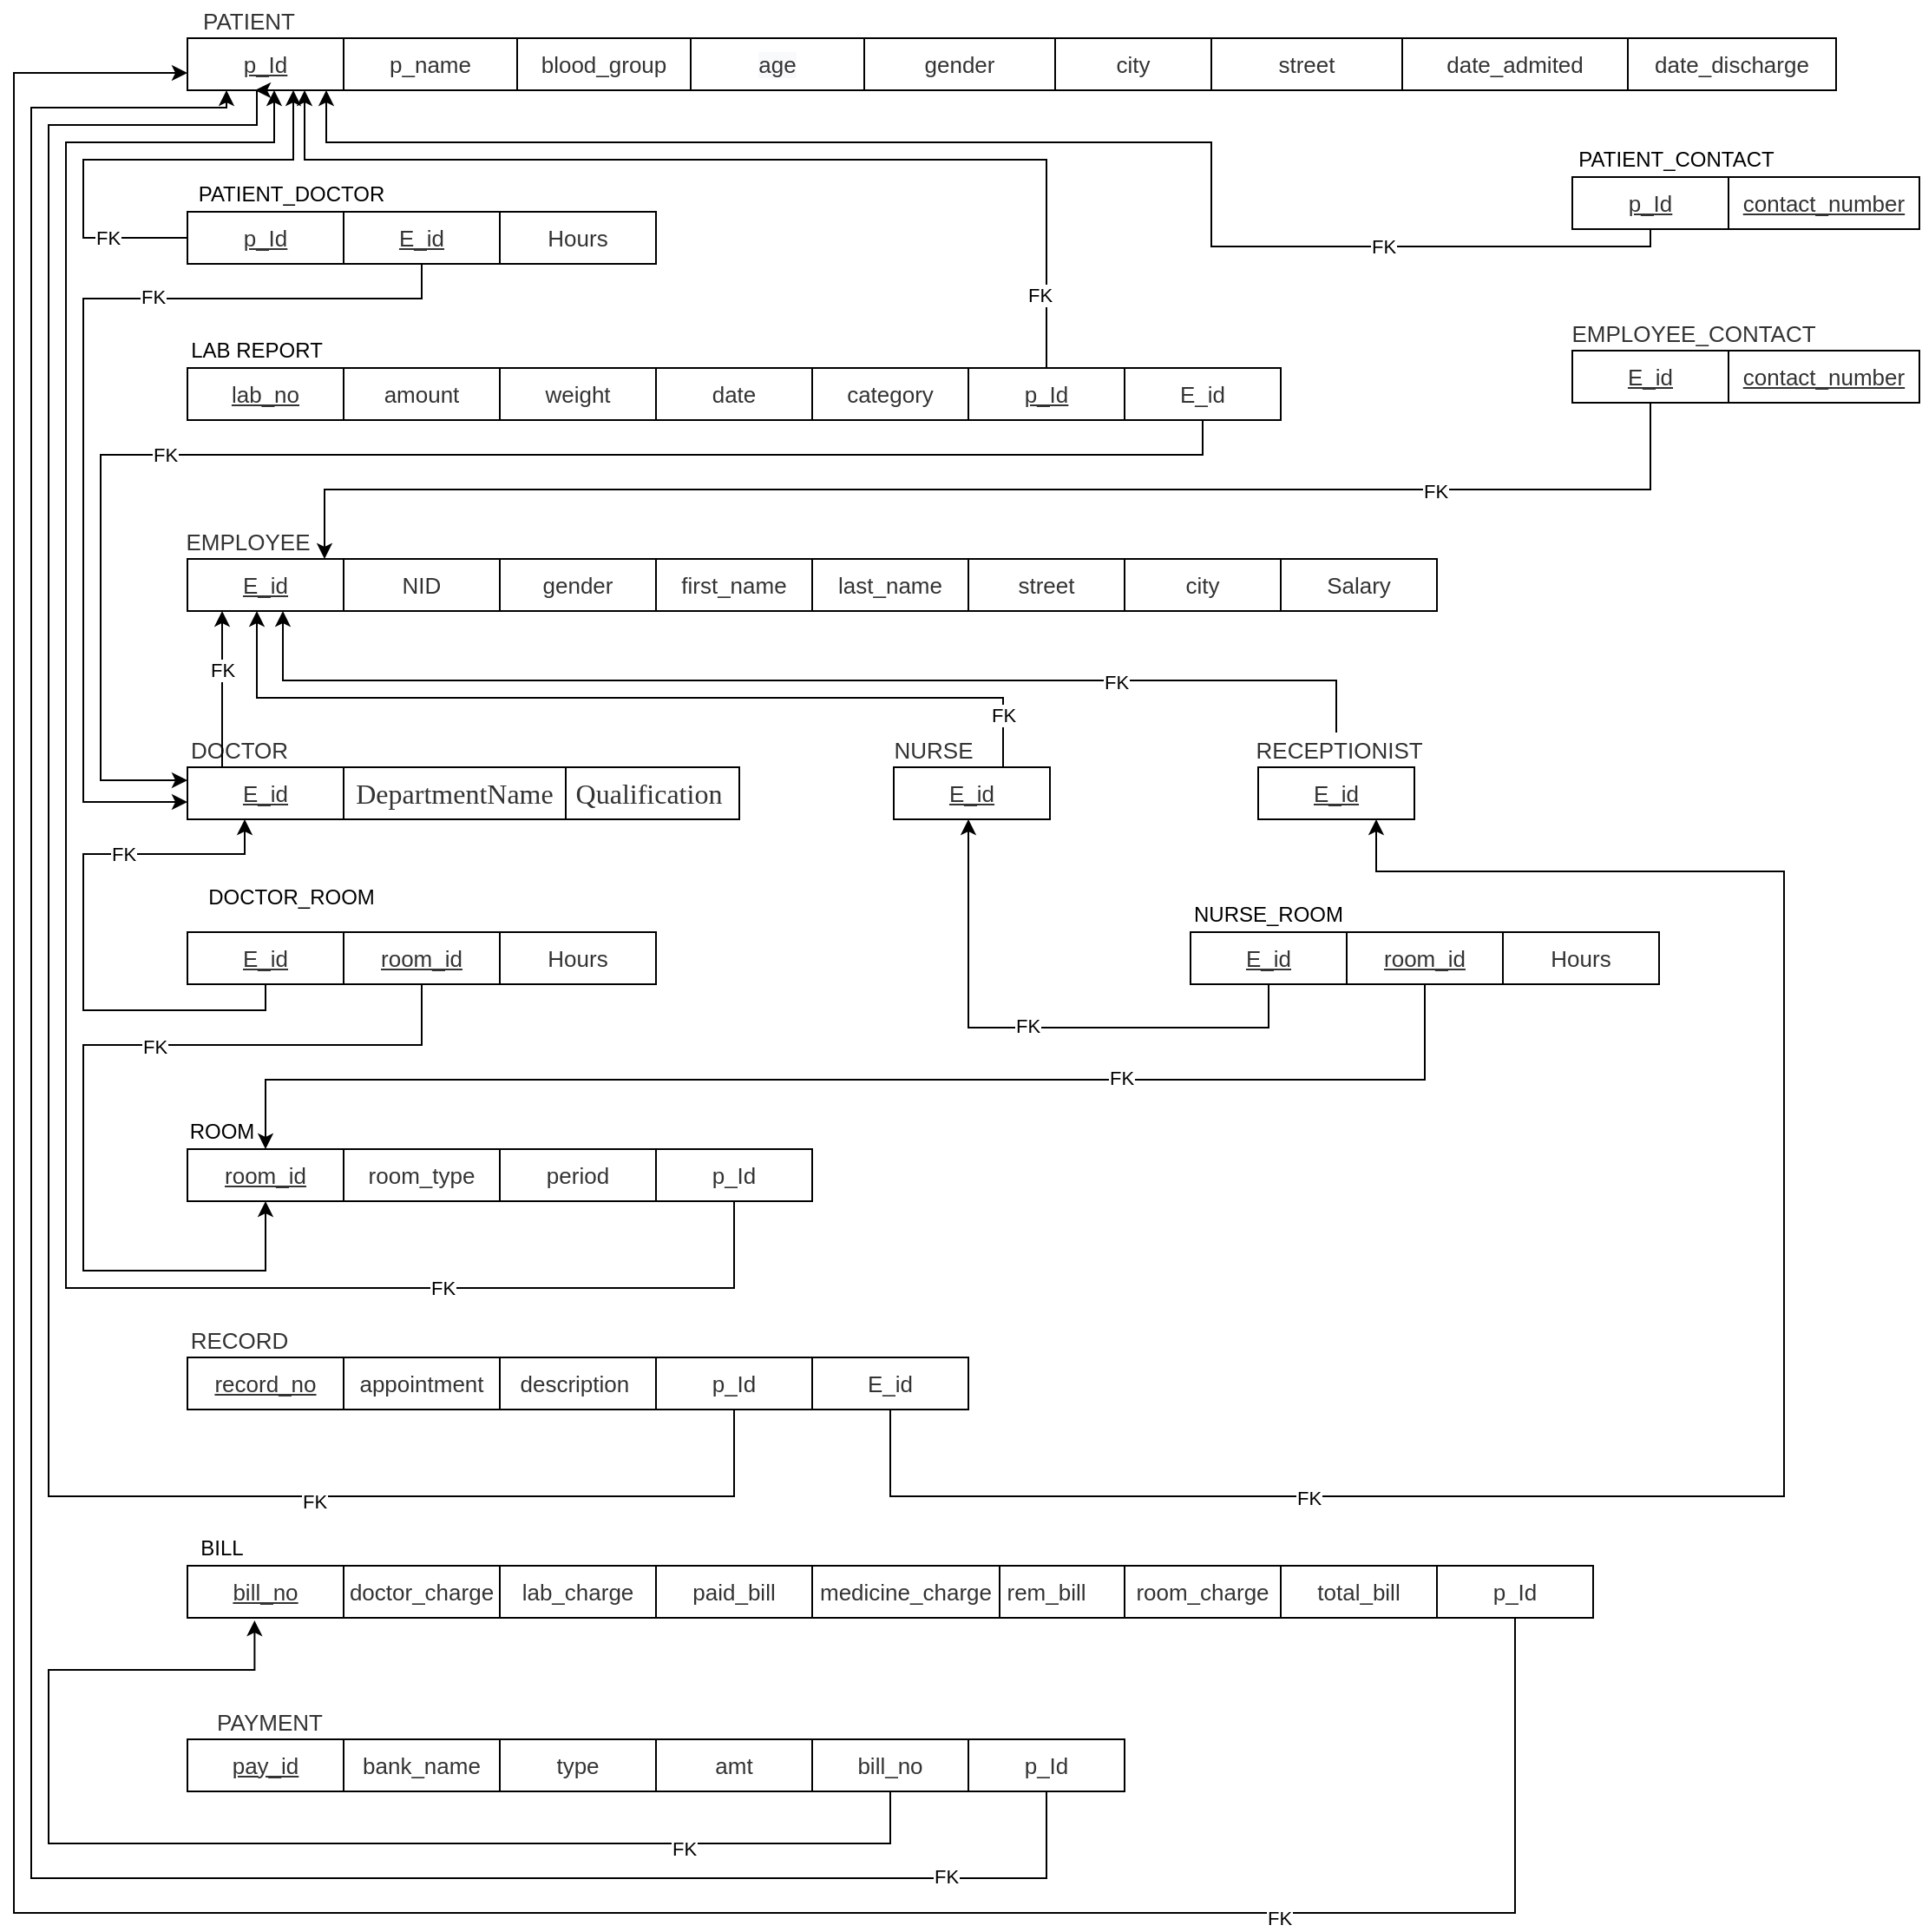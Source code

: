 <mxfile version="14.3.2" type="github"><diagram id="AzlWElWh2Ymw1SPazU3M" name="Page-1"><mxGraphModel dx="1138" dy="482" grid="1" gridSize="10" guides="1" tooltips="1" connect="1" arrows="1" fold="1" page="1" pageScale="1" pageWidth="1654" pageHeight="1169" math="0" shadow="0"><root><mxCell id="0"/><mxCell id="1" parent="0"/><mxCell id="32Pb4XYF0OZPcCSp7HK1-1" value="&lt;span style=&quot;color: rgb(51 , 51 , 51) ; font-size: 13px&quot;&gt;PATIENT&lt;/span&gt;" style="text;html=1;align=center;verticalAlign=middle;resizable=0;points=[];autosize=1;" parent="1" vertex="1"><mxGeometry x="120" y="20" width="70" height="20" as="geometry"/></mxCell><mxCell id="32Pb4XYF0OZPcCSp7HK1-4" value="&lt;u style=&quot;color: rgb(51 , 51 , 51) ; font-size: 13px&quot;&gt;p_Id&lt;/u&gt;" style="rounded=0;whiteSpace=wrap;html=1;" parent="1" vertex="1"><mxGeometry x="120" y="40" width="90" height="30" as="geometry"/></mxCell><mxCell id="32Pb4XYF0OZPcCSp7HK1-5" value="&lt;span style=&quot;color: rgb(51 , 51 , 51) ; font-size: 13px&quot;&gt;p_name&lt;/span&gt;" style="rounded=0;whiteSpace=wrap;html=1;" parent="1" vertex="1"><mxGeometry x="210" y="40" width="100" height="30" as="geometry"/></mxCell><mxCell id="32Pb4XYF0OZPcCSp7HK1-6" value="&lt;span style=&quot;color: rgb(51 , 51 , 51) ; font-size: 13px&quot;&gt;blood_group&lt;/span&gt;" style="rounded=0;whiteSpace=wrap;html=1;" parent="1" vertex="1"><mxGeometry x="310" y="40" width="100" height="30" as="geometry"/></mxCell><mxCell id="32Pb4XYF0OZPcCSp7HK1-7" value="&#10;&#10;&lt;span style=&quot;color: rgb(51, 51, 51); font-family: helvetica; font-size: 13px; font-style: normal; font-weight: 400; letter-spacing: normal; text-align: center; text-indent: 0px; text-transform: none; word-spacing: 0px; background-color: rgb(248, 249, 250); display: inline; float: none;&quot;&gt;age&lt;/span&gt;&#10;&#10;" style="rounded=0;whiteSpace=wrap;html=1;" parent="1" vertex="1"><mxGeometry x="410" y="40" width="100" height="30" as="geometry"/></mxCell><mxCell id="32Pb4XYF0OZPcCSp7HK1-8" value="&lt;font color=&quot;#333333&quot;&gt;&lt;span style=&quot;font-size: 13px&quot;&gt;gender&lt;/span&gt;&lt;/font&gt;" style="rounded=0;whiteSpace=wrap;html=1;" parent="1" vertex="1"><mxGeometry x="510" y="40" width="110" height="30" as="geometry"/></mxCell><mxCell id="32Pb4XYF0OZPcCSp7HK1-9" value="&lt;span style=&quot;color: rgb(51 , 51 , 51) ; font-size: 13px&quot;&gt;city&lt;/span&gt;" style="rounded=0;whiteSpace=wrap;html=1;" parent="1" vertex="1"><mxGeometry x="620" y="40" width="90" height="30" as="geometry"/></mxCell><mxCell id="32Pb4XYF0OZPcCSp7HK1-10" value="&lt;span style=&quot;color: rgb(51 , 51 , 51) ; font-size: 13px&quot;&gt;street&lt;/span&gt;" style="rounded=0;whiteSpace=wrap;html=1;" parent="1" vertex="1"><mxGeometry x="710" y="40" width="110" height="30" as="geometry"/></mxCell><mxCell id="32Pb4XYF0OZPcCSp7HK1-11" value="&lt;span style=&quot;color: rgb(51 , 51 , 51) ; font-size: 13px&quot;&gt;date_admited&lt;/span&gt;" style="rounded=0;whiteSpace=wrap;html=1;" parent="1" vertex="1"><mxGeometry x="820" y="40" width="130" height="30" as="geometry"/></mxCell><mxCell id="32Pb4XYF0OZPcCSp7HK1-12" value="&lt;span style=&quot;color: rgb(51 , 51 , 51) ; font-size: 13px&quot;&gt;date_discharge&lt;/span&gt;" style="rounded=0;whiteSpace=wrap;html=1;" parent="1" vertex="1"><mxGeometry x="950" y="40" width="120" height="30" as="geometry"/></mxCell><mxCell id="32Pb4XYF0OZPcCSp7HK1-13" value="&lt;span style=&quot;color: rgb(51 , 51 , 51) ; font-size: 13px&quot;&gt;EMPLOYEE&lt;/span&gt;" style="text;html=1;strokeColor=none;fillColor=none;align=center;verticalAlign=middle;whiteSpace=wrap;rounded=0;" parent="1" vertex="1"><mxGeometry x="135" y="320" width="40" height="20" as="geometry"/></mxCell><mxCell id="32Pb4XYF0OZPcCSp7HK1-14" value="&lt;u style=&quot;color: rgb(51 , 51 , 51) ; font-size: 13px&quot;&gt;E_id&lt;/u&gt;" style="rounded=0;whiteSpace=wrap;html=1;" parent="1" vertex="1"><mxGeometry x="120" y="340" width="90" height="30" as="geometry"/></mxCell><mxCell id="32Pb4XYF0OZPcCSp7HK1-15" value="&lt;span style=&quot;color: rgb(51 , 51 , 51) ; font-size: 13px&quot;&gt;NID&lt;/span&gt;" style="rounded=0;whiteSpace=wrap;html=1;" parent="1" vertex="1"><mxGeometry x="210" y="340" width="90" height="30" as="geometry"/></mxCell><mxCell id="32Pb4XYF0OZPcCSp7HK1-16" value="&lt;span style=&quot;color: rgb(51 , 51 , 51) ; font-size: 13px&quot;&gt;gender&lt;/span&gt;" style="rounded=0;whiteSpace=wrap;html=1;" parent="1" vertex="1"><mxGeometry x="300" y="340" width="90" height="30" as="geometry"/></mxCell><mxCell id="32Pb4XYF0OZPcCSp7HK1-17" value="&lt;span style=&quot;color: rgb(51 , 51 , 51) ; font-size: 13px&quot;&gt;first_name&lt;/span&gt;" style="rounded=0;whiteSpace=wrap;html=1;" parent="1" vertex="1"><mxGeometry x="390" y="340" width="90" height="30" as="geometry"/></mxCell><mxCell id="32Pb4XYF0OZPcCSp7HK1-18" value="&lt;span style=&quot;color: rgb(51 , 51 , 51) ; font-size: 13px&quot;&gt;last_name&lt;/span&gt;" style="rounded=0;whiteSpace=wrap;html=1;" parent="1" vertex="1"><mxGeometry x="480" y="340" width="90" height="30" as="geometry"/></mxCell><mxCell id="32Pb4XYF0OZPcCSp7HK1-19" value="&lt;span style=&quot;color: rgb(51 , 51 , 51) ; font-size: 13px&quot;&gt;street&lt;/span&gt;" style="rounded=0;whiteSpace=wrap;html=1;" parent="1" vertex="1"><mxGeometry x="570" y="340" width="90" height="30" as="geometry"/></mxCell><mxCell id="32Pb4XYF0OZPcCSp7HK1-20" value="&lt;span style=&quot;color: rgb(51 , 51 , 51) ; font-size: 13px&quot;&gt;city&lt;/span&gt;" style="rounded=0;whiteSpace=wrap;html=1;" parent="1" vertex="1"><mxGeometry x="660" y="340" width="90" height="30" as="geometry"/></mxCell><mxCell id="32Pb4XYF0OZPcCSp7HK1-21" value="&lt;span style=&quot;color: rgb(51 , 51 , 51) ; font-size: 13px&quot;&gt;Salary&lt;/span&gt;" style="rounded=0;whiteSpace=wrap;html=1;" parent="1" vertex="1"><mxGeometry x="750" y="340" width="90" height="30" as="geometry"/></mxCell><mxCell id="32Pb4XYF0OZPcCSp7HK1-22" value="PATIENT_CONTACT" style="text;html=1;strokeColor=none;fillColor=none;align=center;verticalAlign=middle;whiteSpace=wrap;rounded=0;" parent="1" vertex="1"><mxGeometry x="958" y="100" width="40" height="20" as="geometry"/></mxCell><mxCell id="32Pb4XYF0OZPcCSp7HK1-111" style="edgeStyle=orthogonalEdgeStyle;rounded=0;orthogonalLoop=1;jettySize=auto;html=1;" parent="1" source="32Pb4XYF0OZPcCSp7HK1-23" edge="1"><mxGeometry relative="1" as="geometry"><mxPoint x="200" y="70" as="targetPoint"/><Array as="points"><mxPoint x="963" y="160"/><mxPoint x="710" y="160"/><mxPoint x="710" y="100"/><mxPoint x="200" y="100"/><mxPoint x="200" y="70"/></Array></mxGeometry></mxCell><mxCell id="32Pb4XYF0OZPcCSp7HK1-149" value="FK" style="edgeLabel;html=1;align=center;verticalAlign=middle;resizable=0;points=[];" parent="32Pb4XYF0OZPcCSp7HK1-111" vertex="1" connectable="0"><mxGeometry x="-0.619" relative="1" as="geometry"><mxPoint as="offset"/></mxGeometry></mxCell><mxCell id="32Pb4XYF0OZPcCSp7HK1-23" value="&lt;u style=&quot;color: rgb(51 , 51 , 51) ; font-size: 13px&quot;&gt;p_Id&lt;/u&gt;" style="rounded=0;whiteSpace=wrap;html=1;" parent="1" vertex="1"><mxGeometry x="918" y="120" width="90" height="30" as="geometry"/></mxCell><mxCell id="32Pb4XYF0OZPcCSp7HK1-24" value="&lt;span style=&quot;color: rgb(51 , 51 , 51) ; font-size: 13px&quot;&gt;&lt;u&gt;contact_number&lt;/u&gt;&lt;/span&gt;" style="rounded=0;whiteSpace=wrap;html=1;" parent="1" vertex="1"><mxGeometry x="1008" y="120" width="110" height="30" as="geometry"/></mxCell><mxCell id="32Pb4XYF0OZPcCSp7HK1-25" value="&lt;span style=&quot;color: rgb(51 , 51 , 51) ; font-size: 13px&quot;&gt;EMPLOYEE_CONTACT&lt;/span&gt;" style="text;html=1;strokeColor=none;fillColor=none;align=center;verticalAlign=middle;whiteSpace=wrap;rounded=0;" parent="1" vertex="1"><mxGeometry x="968" y="200" width="40" height="20" as="geometry"/></mxCell><mxCell id="32Pb4XYF0OZPcCSp7HK1-110" style="edgeStyle=orthogonalEdgeStyle;rounded=0;orthogonalLoop=1;jettySize=auto;html=1;" parent="1" source="32Pb4XYF0OZPcCSp7HK1-27" edge="1"><mxGeometry relative="1" as="geometry"><mxPoint x="199" y="340" as="targetPoint"/><Array as="points"><mxPoint x="963" y="300"/><mxPoint x="199" y="300"/></Array></mxGeometry></mxCell><mxCell id="32Pb4XYF0OZPcCSp7HK1-150" value="FK" style="edgeLabel;html=1;align=center;verticalAlign=middle;resizable=0;points=[];" parent="32Pb4XYF0OZPcCSp7HK1-110" vertex="1" connectable="0"><mxGeometry x="-0.592" y="1" relative="1" as="geometry"><mxPoint as="offset"/></mxGeometry></mxCell><mxCell id="32Pb4XYF0OZPcCSp7HK1-27" value="&lt;u style=&quot;color: rgb(51 , 51 , 51) ; font-size: 13px&quot;&gt;E_id&lt;/u&gt;" style="rounded=0;whiteSpace=wrap;html=1;" parent="1" vertex="1"><mxGeometry x="918" y="220" width="90" height="30" as="geometry"/></mxCell><mxCell id="32Pb4XYF0OZPcCSp7HK1-28" value="&lt;span style=&quot;color: rgb(51 , 51 , 51) ; font-size: 13px&quot;&gt;&lt;u&gt;contact_number&lt;/u&gt;&lt;/span&gt;" style="rounded=0;whiteSpace=wrap;html=1;" parent="1" vertex="1"><mxGeometry x="1008" y="220" width="110" height="30" as="geometry"/></mxCell><mxCell id="32Pb4XYF0OZPcCSp7HK1-29" value="BILL&lt;br&gt;" style="text;html=1;strokeColor=none;fillColor=none;align=center;verticalAlign=middle;whiteSpace=wrap;rounded=0;" parent="1" vertex="1"><mxGeometry x="120" y="900" width="40" height="20" as="geometry"/></mxCell><mxCell id="32Pb4XYF0OZPcCSp7HK1-30" value="&lt;u style=&quot;color: rgb(51 , 51 , 51) ; font-size: 13px&quot;&gt;bill_no&lt;/u&gt;" style="rounded=0;whiteSpace=wrap;html=1;" parent="1" vertex="1"><mxGeometry x="120" y="920" width="90" height="30" as="geometry"/></mxCell><mxCell id="32Pb4XYF0OZPcCSp7HK1-31" value="&lt;span style=&quot;color: rgb(51 , 51 , 51) ; font-size: 13px&quot;&gt;doctor_charge&lt;/span&gt;" style="rounded=0;whiteSpace=wrap;html=1;" parent="1" vertex="1"><mxGeometry x="210" y="920" width="90" height="30" as="geometry"/></mxCell><mxCell id="32Pb4XYF0OZPcCSp7HK1-32" value="&lt;span style=&quot;color: rgb(51 , 51 , 51) ; font-size: 13px&quot;&gt;total_bill&lt;/span&gt;" style="rounded=0;whiteSpace=wrap;html=1;" parent="1" vertex="1"><mxGeometry x="750" y="920" width="90" height="30" as="geometry"/></mxCell><mxCell id="32Pb4XYF0OZPcCSp7HK1-33" value="&lt;span style=&quot;color: rgb(51 , 51 , 51) ; font-size: 13px&quot;&gt;room_charge&lt;/span&gt;" style="rounded=0;whiteSpace=wrap;html=1;" parent="1" vertex="1"><mxGeometry x="660" y="920" width="90" height="30" as="geometry"/></mxCell><mxCell id="32Pb4XYF0OZPcCSp7HK1-34" value="&lt;span style=&quot;color: rgb(51 , 51 , 51) ; font-size: 13px&quot;&gt;rem_bill&lt;/span&gt;" style="rounded=0;whiteSpace=wrap;html=1;" parent="1" vertex="1"><mxGeometry x="570" y="920" width="90" height="30" as="geometry"/></mxCell><mxCell id="32Pb4XYF0OZPcCSp7HK1-35" value="&lt;span style=&quot;color: rgb(51 , 51 , 51) ; font-size: 13px&quot;&gt;lab_charge&lt;/span&gt;" style="rounded=0;whiteSpace=wrap;html=1;" parent="1" vertex="1"><mxGeometry x="300" y="920" width="90" height="30" as="geometry"/></mxCell><mxCell id="32Pb4XYF0OZPcCSp7HK1-36" value="&lt;span style=&quot;color: rgb(51 , 51 , 51) ; font-size: 13px&quot;&gt;paid_bill&lt;/span&gt;" style="rounded=0;whiteSpace=wrap;html=1;" parent="1" vertex="1"><mxGeometry x="390" y="920" width="90" height="30" as="geometry"/></mxCell><mxCell id="32Pb4XYF0OZPcCSp7HK1-37" value="&lt;span style=&quot;color: rgb(51 , 51 , 51) ; font-size: 13px&quot;&gt;medicine_charge&lt;/span&gt;" style="rounded=0;whiteSpace=wrap;html=1;" parent="1" vertex="1"><mxGeometry x="480" y="920" width="108" height="30" as="geometry"/></mxCell><mxCell id="32Pb4XYF0OZPcCSp7HK1-40" value="ROOM" style="text;html=1;strokeColor=none;fillColor=none;align=center;verticalAlign=middle;whiteSpace=wrap;rounded=0;" parent="1" vertex="1"><mxGeometry x="120" y="660" width="40" height="20" as="geometry"/></mxCell><mxCell id="32Pb4XYF0OZPcCSp7HK1-41" value="&lt;u style=&quot;color: rgb(51 , 51 , 51) ; font-size: 13px&quot;&gt;room_id&lt;/u&gt;" style="rounded=0;whiteSpace=wrap;html=1;" parent="1" vertex="1"><mxGeometry x="120" y="680" width="90" height="30" as="geometry"/></mxCell><mxCell id="32Pb4XYF0OZPcCSp7HK1-42" value="&lt;span style=&quot;color: rgb(51 , 51 , 51) ; font-size: 13px&quot;&gt;room_type&lt;/span&gt;" style="rounded=0;whiteSpace=wrap;html=1;" parent="1" vertex="1"><mxGeometry x="210" y="680" width="90" height="30" as="geometry"/></mxCell><mxCell id="32Pb4XYF0OZPcCSp7HK1-43" value="&lt;span style=&quot;color: rgb(51 , 51 , 51) ; font-size: 13px&quot;&gt;period&lt;/span&gt;" style="rounded=0;whiteSpace=wrap;html=1;" parent="1" vertex="1"><mxGeometry x="300" y="680" width="90" height="30" as="geometry"/></mxCell><mxCell id="32Pb4XYF0OZPcCSp7HK1-47" value="&lt;span style=&quot;color: rgb(51 , 51 , 51) ; font-size: 13px&quot;&gt;DOCTOR&lt;/span&gt;" style="text;html=1;strokeColor=none;fillColor=none;align=center;verticalAlign=middle;whiteSpace=wrap;rounded=0;" parent="1" vertex="1"><mxGeometry x="130" y="440" width="40" height="20" as="geometry"/></mxCell><mxCell id="32Pb4XYF0OZPcCSp7HK1-141" style="edgeStyle=orthogonalEdgeStyle;rounded=0;orthogonalLoop=1;jettySize=auto;html=1;" parent="1" source="32Pb4XYF0OZPcCSp7HK1-48" edge="1"><mxGeometry relative="1" as="geometry"><mxPoint x="140" y="370" as="targetPoint"/><Array as="points"><mxPoint x="140" y="370"/></Array></mxGeometry></mxCell><mxCell id="32Pb4XYF0OZPcCSp7HK1-162" value="FK" style="edgeLabel;html=1;align=center;verticalAlign=middle;resizable=0;points=[];" parent="32Pb4XYF0OZPcCSp7HK1-141" vertex="1" connectable="0"><mxGeometry x="0.261" relative="1" as="geometry"><mxPoint as="offset"/></mxGeometry></mxCell><mxCell id="32Pb4XYF0OZPcCSp7HK1-48" value="&lt;u style=&quot;color: rgb(51 , 51 , 51) ; font-size: 13px&quot;&gt;E_id&lt;/u&gt;" style="rounded=0;whiteSpace=wrap;html=1;" parent="1" vertex="1"><mxGeometry x="120" y="460" width="90" height="30" as="geometry"/></mxCell><mxCell id="32Pb4XYF0OZPcCSp7HK1-49" value="&lt;span style=&quot;color: rgb(51 , 51 , 51) ; font-family: &amp;#34;times new roman&amp;#34; , serif ; font-size: 16px&quot;&gt;DepartmentName&lt;/span&gt;" style="rounded=0;whiteSpace=wrap;html=1;" parent="1" vertex="1"><mxGeometry x="210" y="460" width="128" height="30" as="geometry"/></mxCell><mxCell id="32Pb4XYF0OZPcCSp7HK1-50" value="&lt;span style=&quot;color: rgb(51 , 51 , 51) ; font-family: &amp;#34;times new roman&amp;#34; , serif ; font-size: 16px&quot;&gt;Qualification&amp;nbsp;&lt;/span&gt;" style="rounded=0;whiteSpace=wrap;html=1;" parent="1" vertex="1"><mxGeometry x="338" y="460" width="100" height="30" as="geometry"/></mxCell><mxCell id="32Pb4XYF0OZPcCSp7HK1-51" value="&lt;span style=&quot;color: rgb(51 , 51 , 51) ; font-size: 13px&quot;&gt;NURSE&lt;/span&gt;" style="text;html=1;strokeColor=none;fillColor=none;align=center;verticalAlign=middle;whiteSpace=wrap;rounded=0;" parent="1" vertex="1"><mxGeometry x="530" y="440" width="40" height="20" as="geometry"/></mxCell><mxCell id="32Pb4XYF0OZPcCSp7HK1-142" style="edgeStyle=orthogonalEdgeStyle;rounded=0;orthogonalLoop=1;jettySize=auto;html=1;" parent="1" source="32Pb4XYF0OZPcCSp7HK1-52" edge="1"><mxGeometry relative="1" as="geometry"><mxPoint x="160" y="370" as="targetPoint"/><Array as="points"><mxPoint x="590" y="420"/><mxPoint x="160" y="420"/></Array></mxGeometry></mxCell><mxCell id="32Pb4XYF0OZPcCSp7HK1-161" value="FK" style="edgeLabel;html=1;align=center;verticalAlign=middle;resizable=0;points=[];" parent="32Pb4XYF0OZPcCSp7HK1-142" vertex="1" connectable="0"><mxGeometry x="-0.882" relative="1" as="geometry"><mxPoint as="offset"/></mxGeometry></mxCell><mxCell id="32Pb4XYF0OZPcCSp7HK1-52" value="&lt;u style=&quot;color: rgb(51 , 51 , 51) ; font-size: 13px&quot;&gt;E_id&lt;/u&gt;" style="rounded=0;whiteSpace=wrap;html=1;" parent="1" vertex="1"><mxGeometry x="527" y="460" width="90" height="30" as="geometry"/></mxCell><mxCell id="32Pb4XYF0OZPcCSp7HK1-143" style="edgeStyle=orthogonalEdgeStyle;rounded=0;orthogonalLoop=1;jettySize=auto;html=1;" parent="1" source="32Pb4XYF0OZPcCSp7HK1-55" edge="1"><mxGeometry relative="1" as="geometry"><mxPoint x="175" y="370" as="targetPoint"/><Array as="points"><mxPoint x="782" y="410"/><mxPoint x="175" y="410"/></Array></mxGeometry></mxCell><mxCell id="32Pb4XYF0OZPcCSp7HK1-160" value="FK" style="edgeLabel;html=1;align=center;verticalAlign=middle;resizable=0;points=[];" parent="32Pb4XYF0OZPcCSp7HK1-143" vertex="1" connectable="0"><mxGeometry x="-0.536" y="1" relative="1" as="geometry"><mxPoint as="offset"/></mxGeometry></mxCell><mxCell id="32Pb4XYF0OZPcCSp7HK1-55" value="&lt;span style=&quot;color: rgb(51 , 51 , 51) ; font-size: 13px&quot;&gt;&amp;nbsp;RECEPTIONIST&lt;/span&gt;" style="text;html=1;strokeColor=none;fillColor=none;align=center;verticalAlign=middle;whiteSpace=wrap;rounded=0;" parent="1" vertex="1"><mxGeometry x="762" y="440" width="40" height="20" as="geometry"/></mxCell><mxCell id="32Pb4XYF0OZPcCSp7HK1-56" value="&lt;u style=&quot;color: rgb(51 , 51 , 51) ; font-size: 13px&quot;&gt;E_id&lt;/u&gt;" style="rounded=0;whiteSpace=wrap;html=1;" parent="1" vertex="1"><mxGeometry x="737" y="460" width="90" height="30" as="geometry"/></mxCell><mxCell id="32Pb4XYF0OZPcCSp7HK1-59" value="&lt;u style=&quot;color: rgb(51 , 51 , 51) ; font-size: 13px&quot;&gt;record_no&lt;/u&gt;" style="rounded=0;whiteSpace=wrap;html=1;" parent="1" vertex="1"><mxGeometry x="120" y="800" width="90" height="30" as="geometry"/></mxCell><mxCell id="32Pb4XYF0OZPcCSp7HK1-60" value="&lt;span style=&quot;color: rgb(51 , 51 , 51) ; font-size: 13px&quot;&gt;RECORD&lt;/span&gt;" style="text;html=1;strokeColor=none;fillColor=none;align=center;verticalAlign=middle;whiteSpace=wrap;rounded=0;" parent="1" vertex="1"><mxGeometry x="130" y="780" width="40" height="20" as="geometry"/></mxCell><mxCell id="32Pb4XYF0OZPcCSp7HK1-61" value="&lt;span style=&quot;color: rgb(51 , 51 , 51) ; font-size: 13px&quot;&gt;appointment&lt;/span&gt;" style="rounded=0;whiteSpace=wrap;html=1;" parent="1" vertex="1"><mxGeometry x="210" y="800" width="90" height="30" as="geometry"/></mxCell><mxCell id="32Pb4XYF0OZPcCSp7HK1-62" value="&lt;span style=&quot;color: rgb(51 , 51 , 51) ; font-size: 13px&quot;&gt;description&amp;nbsp;&lt;/span&gt;" style="rounded=0;whiteSpace=wrap;html=1;" parent="1" vertex="1"><mxGeometry x="300" y="800" width="90" height="30" as="geometry"/></mxCell><mxCell id="32Pb4XYF0OZPcCSp7HK1-64" value="&lt;u style=&quot;color: rgb(51 , 51 , 51) ; font-size: 13px&quot;&gt;lab_no&lt;/u&gt;" style="rounded=0;whiteSpace=wrap;html=1;" parent="1" vertex="1"><mxGeometry x="120" y="230" width="90" height="30" as="geometry"/></mxCell><mxCell id="32Pb4XYF0OZPcCSp7HK1-66" value="&lt;span style=&quot;color: rgb(51 , 51 , 51) ; font-size: 13px&quot;&gt;amount&lt;/span&gt;" style="rounded=0;whiteSpace=wrap;html=1;" parent="1" vertex="1"><mxGeometry x="210" y="230" width="90" height="30" as="geometry"/></mxCell><mxCell id="32Pb4XYF0OZPcCSp7HK1-67" value="&lt;span style=&quot;color: rgb(51 , 51 , 51) ; font-size: 13px&quot;&gt;weight&lt;/span&gt;" style="rounded=0;whiteSpace=wrap;html=1;" parent="1" vertex="1"><mxGeometry x="300" y="230" width="90" height="30" as="geometry"/></mxCell><mxCell id="32Pb4XYF0OZPcCSp7HK1-68" value="&lt;span style=&quot;color: rgb(51 , 51 , 51) ; font-size: 13px&quot;&gt;date&lt;/span&gt;" style="rounded=0;whiteSpace=wrap;html=1;" parent="1" vertex="1"><mxGeometry x="390" y="230" width="90" height="30" as="geometry"/></mxCell><mxCell id="32Pb4XYF0OZPcCSp7HK1-69" value="&lt;span style=&quot;color: rgb(51 , 51 , 51) ; font-size: 13px&quot;&gt;category&lt;/span&gt;" style="rounded=0;whiteSpace=wrap;html=1;" parent="1" vertex="1"><mxGeometry x="480" y="230" width="90" height="30" as="geometry"/></mxCell><mxCell id="32Pb4XYF0OZPcCSp7HK1-70" value="&lt;u style=&quot;color: rgb(51 , 51 , 51) ; font-size: 13px&quot;&gt;pay_id&lt;/u&gt;" style="rounded=0;whiteSpace=wrap;html=1;" parent="1" vertex="1"><mxGeometry x="120" y="1020" width="90" height="30" as="geometry"/></mxCell><mxCell id="32Pb4XYF0OZPcCSp7HK1-71" value="&lt;span style=&quot;color: rgb(51 , 51 , 51) ; font-size: 13px&quot;&gt;PAYMENT&lt;/span&gt;" style="text;html=1;strokeColor=none;fillColor=none;align=center;verticalAlign=middle;whiteSpace=wrap;rounded=0;" parent="1" vertex="1"><mxGeometry x="120" y="1000" width="95" height="20" as="geometry"/></mxCell><mxCell id="32Pb4XYF0OZPcCSp7HK1-72" value="&lt;span style=&quot;color: rgb(51 , 51 , 51) ; font-size: 13px&quot;&gt;bank_name&lt;/span&gt;" style="rounded=0;whiteSpace=wrap;html=1;" parent="1" vertex="1"><mxGeometry x="210" y="1020" width="90" height="30" as="geometry"/></mxCell><mxCell id="32Pb4XYF0OZPcCSp7HK1-73" value="&lt;span style=&quot;color: rgb(51 , 51 , 51) ; font-size: 13px&quot;&gt;type&lt;/span&gt;" style="rounded=0;whiteSpace=wrap;html=1;" parent="1" vertex="1"><mxGeometry x="300" y="1020" width="90" height="30" as="geometry"/></mxCell><mxCell id="32Pb4XYF0OZPcCSp7HK1-74" value="&lt;span style=&quot;color: rgb(51 , 51 , 51) ; font-size: 13px&quot;&gt;amt&lt;/span&gt;" style="rounded=0;whiteSpace=wrap;html=1;" parent="1" vertex="1"><mxGeometry x="390" y="1020" width="90" height="30" as="geometry"/></mxCell><mxCell id="32Pb4XYF0OZPcCSp7HK1-97" style="edgeStyle=orthogonalEdgeStyle;rounded=0;orthogonalLoop=1;jettySize=auto;html=1;" parent="1" source="32Pb4XYF0OZPcCSp7HK1-76" edge="1"><mxGeometry relative="1" as="geometry"><mxPoint x="170" y="70" as="targetPoint"/><Array as="points"><mxPoint x="435" y="760"/><mxPoint x="50" y="760"/><mxPoint x="50" y="100"/><mxPoint x="170" y="100"/></Array></mxGeometry></mxCell><mxCell id="32Pb4XYF0OZPcCSp7HK1-156" value="FK" style="edgeLabel;html=1;align=center;verticalAlign=middle;resizable=0;points=[];" parent="32Pb4XYF0OZPcCSp7HK1-97" vertex="1" connectable="0"><mxGeometry x="-0.65" relative="1" as="geometry"><mxPoint as="offset"/></mxGeometry></mxCell><mxCell id="32Pb4XYF0OZPcCSp7HK1-76" value="&lt;span style=&quot;color: rgb(51 , 51 , 51) ; font-size: 13px&quot;&gt;p_Id&lt;/span&gt;" style="rounded=0;whiteSpace=wrap;html=1;" parent="1" vertex="1"><mxGeometry x="390" y="680" width="90" height="30" as="geometry"/></mxCell><mxCell id="32Pb4XYF0OZPcCSp7HK1-127" style="edgeStyle=orthogonalEdgeStyle;rounded=0;orthogonalLoop=1;jettySize=auto;html=1;" parent="1" source="32Pb4XYF0OZPcCSp7HK1-78" edge="1"><mxGeometry relative="1" as="geometry"><mxPoint x="120" y="60" as="targetPoint"/><Array as="points"><mxPoint x="885" y="1120"/><mxPoint x="20" y="1120"/><mxPoint x="20" y="60"/><mxPoint x="120" y="60"/></Array></mxGeometry></mxCell><mxCell id="32Pb4XYF0OZPcCSp7HK1-151" value="FK" style="edgeLabel;html=1;align=center;verticalAlign=middle;resizable=0;points=[];" parent="32Pb4XYF0OZPcCSp7HK1-127" vertex="1" connectable="0"><mxGeometry x="-0.721" y="3" relative="1" as="geometry"><mxPoint as="offset"/></mxGeometry></mxCell><mxCell id="32Pb4XYF0OZPcCSp7HK1-78" value="&lt;span style=&quot;color: rgb(51 , 51 , 51) ; font-size: 13px&quot;&gt;p_Id&lt;/span&gt;" style="rounded=0;whiteSpace=wrap;html=1;" parent="1" vertex="1"><mxGeometry x="840" y="920" width="90" height="30" as="geometry"/></mxCell><mxCell id="32Pb4XYF0OZPcCSp7HK1-136" style="edgeStyle=orthogonalEdgeStyle;rounded=0;orthogonalLoop=1;jettySize=auto;html=1;entryX=0.75;entryY=1;entryDx=0;entryDy=0;" parent="1" source="32Pb4XYF0OZPcCSp7HK1-79" target="32Pb4XYF0OZPcCSp7HK1-4" edge="1"><mxGeometry relative="1" as="geometry"><mxPoint x="615" y="110" as="targetPoint"/><Array as="points"><mxPoint x="615" y="110"/><mxPoint x="188" y="110"/></Array></mxGeometry></mxCell><mxCell id="32Pb4XYF0OZPcCSp7HK1-163" value="FK" style="edgeLabel;html=1;align=center;verticalAlign=middle;resizable=0;points=[];" parent="32Pb4XYF0OZPcCSp7HK1-136" vertex="1" connectable="0"><mxGeometry x="-0.856" y="4" relative="1" as="geometry"><mxPoint as="offset"/></mxGeometry></mxCell><mxCell id="32Pb4XYF0OZPcCSp7HK1-79" value="&lt;u style=&quot;color: rgb(51 , 51 , 51) ; font-size: 13px&quot;&gt;p_Id&lt;/u&gt;" style="rounded=0;whiteSpace=wrap;html=1;" parent="1" vertex="1"><mxGeometry x="570" y="230" width="90" height="30" as="geometry"/></mxCell><mxCell id="32Pb4XYF0OZPcCSp7HK1-128" style="edgeStyle=orthogonalEdgeStyle;rounded=0;orthogonalLoop=1;jettySize=auto;html=1;" parent="1" source="32Pb4XYF0OZPcCSp7HK1-80" edge="1"><mxGeometry relative="1" as="geometry"><mxPoint x="159" y="70" as="targetPoint"/><Array as="points"><mxPoint x="435" y="880"/><mxPoint x="40" y="880"/><mxPoint x="40" y="90"/><mxPoint x="160" y="90"/></Array></mxGeometry></mxCell><mxCell id="32Pb4XYF0OZPcCSp7HK1-154" value="FK" style="edgeLabel;html=1;align=center;verticalAlign=middle;resizable=0;points=[];" parent="32Pb4XYF0OZPcCSp7HK1-128" vertex="1" connectable="0"><mxGeometry x="-0.575" y="3" relative="1" as="geometry"><mxPoint as="offset"/></mxGeometry></mxCell><mxCell id="32Pb4XYF0OZPcCSp7HK1-80" value="&lt;span style=&quot;color: rgb(51 , 51 , 51) ; font-size: 13px&quot;&gt;p_Id&lt;/span&gt;" style="rounded=0;whiteSpace=wrap;html=1;" parent="1" vertex="1"><mxGeometry x="390" y="800" width="90" height="30" as="geometry"/></mxCell><mxCell id="32Pb4XYF0OZPcCSp7HK1-81" value="PATIENT_DOCTOR" style="text;html=1;strokeColor=none;fillColor=none;align=center;verticalAlign=middle;whiteSpace=wrap;rounded=0;" parent="1" vertex="1"><mxGeometry x="160" y="120" width="40" height="20" as="geometry"/></mxCell><mxCell id="32Pb4XYF0OZPcCSp7HK1-82" value="&lt;u style=&quot;color: rgb(51 , 51 , 51) ; font-size: 13px&quot;&gt;E_id&lt;/u&gt;" style="rounded=0;whiteSpace=wrap;html=1;" parent="1" vertex="1"><mxGeometry x="210" y="140" width="90" height="30" as="geometry"/></mxCell><mxCell id="32Pb4XYF0OZPcCSp7HK1-115" style="edgeStyle=orthogonalEdgeStyle;rounded=0;orthogonalLoop=1;jettySize=auto;html=1;exitX=0.5;exitY=1;exitDx=0;exitDy=0;" parent="1" source="32Pb4XYF0OZPcCSp7HK1-82" target="32Pb4XYF0OZPcCSp7HK1-48" edge="1"><mxGeometry relative="1" as="geometry"><mxPoint x="150" y="350" as="targetPoint"/><mxPoint x="255" y="180" as="sourcePoint"/><Array as="points"><mxPoint x="255" y="190"/><mxPoint x="60" y="190"/><mxPoint x="60" y="480"/></Array></mxGeometry></mxCell><mxCell id="32Pb4XYF0OZPcCSp7HK1-164" value="FK" style="edgeLabel;html=1;align=center;verticalAlign=middle;resizable=0;points=[];" parent="32Pb4XYF0OZPcCSp7HK1-115" vertex="1" connectable="0"><mxGeometry x="-0.38" y="-1" relative="1" as="geometry"><mxPoint as="offset"/></mxGeometry></mxCell><mxCell id="32Pb4XYF0OZPcCSp7HK1-84" value="&lt;font color=&quot;#333333&quot;&gt;&lt;span style=&quot;font-size: 13px&quot;&gt;Hours&lt;/span&gt;&lt;/font&gt;" style="rounded=0;whiteSpace=wrap;html=1;" parent="1" vertex="1"><mxGeometry x="300" y="140" width="90" height="30" as="geometry"/></mxCell><mxCell id="32Pb4XYF0OZPcCSp7HK1-85" value="DOCTOR_ROOM" style="text;html=1;strokeColor=none;fillColor=none;align=center;verticalAlign=middle;whiteSpace=wrap;rounded=0;" parent="1" vertex="1"><mxGeometry x="160" y="525" width="40" height="20" as="geometry"/></mxCell><mxCell id="32Pb4XYF0OZPcCSp7HK1-116" style="edgeStyle=orthogonalEdgeStyle;rounded=0;orthogonalLoop=1;jettySize=auto;html=1;" parent="1" source="32Pb4XYF0OZPcCSp7HK1-86" edge="1"><mxGeometry relative="1" as="geometry"><mxPoint x="153" y="490" as="targetPoint"/><Array as="points"><mxPoint x="165" y="600"/><mxPoint x="60" y="600"/><mxPoint x="60" y="510"/><mxPoint x="153" y="510"/><mxPoint x="153" y="490"/></Array></mxGeometry></mxCell><mxCell id="32Pb4XYF0OZPcCSp7HK1-158" value="FK" style="edgeLabel;html=1;align=center;verticalAlign=middle;resizable=0;points=[];" parent="32Pb4XYF0OZPcCSp7HK1-116" vertex="1" connectable="0"><mxGeometry x="0.443" relative="1" as="geometry"><mxPoint as="offset"/></mxGeometry></mxCell><mxCell id="32Pb4XYF0OZPcCSp7HK1-86" value="&lt;u style=&quot;color: rgb(51 , 51 , 51) ; font-size: 13px&quot;&gt;E_id&lt;/u&gt;" style="rounded=0;whiteSpace=wrap;html=1;" parent="1" vertex="1"><mxGeometry x="120" y="555" width="90" height="30" as="geometry"/></mxCell><mxCell id="32Pb4XYF0OZPcCSp7HK1-117" style="edgeStyle=orthogonalEdgeStyle;rounded=0;orthogonalLoop=1;jettySize=auto;html=1;entryX=0.5;entryY=1;entryDx=0;entryDy=0;" parent="1" source="32Pb4XYF0OZPcCSp7HK1-87" target="32Pb4XYF0OZPcCSp7HK1-41" edge="1"><mxGeometry relative="1" as="geometry"><mxPoint x="170" y="550" as="targetPoint"/><Array as="points"><mxPoint x="255" y="620"/><mxPoint x="60" y="620"/><mxPoint x="60" y="750"/><mxPoint x="165" y="750"/></Array></mxGeometry></mxCell><mxCell id="32Pb4XYF0OZPcCSp7HK1-157" value="FK" style="edgeLabel;html=1;align=center;verticalAlign=middle;resizable=0;points=[];" parent="32Pb4XYF0OZPcCSp7HK1-117" vertex="1" connectable="0"><mxGeometry x="-0.252" y="1" relative="1" as="geometry"><mxPoint as="offset"/></mxGeometry></mxCell><mxCell id="32Pb4XYF0OZPcCSp7HK1-87" value="&lt;u style=&quot;color: rgb(51 , 51 , 51) ; font-size: 13px&quot;&gt;room_id&lt;/u&gt;" style="rounded=0;whiteSpace=wrap;html=1;" parent="1" vertex="1"><mxGeometry x="210" y="555" width="90" height="30" as="geometry"/></mxCell><mxCell id="32Pb4XYF0OZPcCSp7HK1-88" value="&lt;font color=&quot;#333333&quot;&gt;&lt;span style=&quot;font-size: 13px&quot;&gt;Hours&lt;/span&gt;&lt;/font&gt;" style="rounded=0;whiteSpace=wrap;html=1;" parent="1" vertex="1"><mxGeometry x="300" y="555" width="90" height="30" as="geometry"/></mxCell><mxCell id="32Pb4XYF0OZPcCSp7HK1-89" value="NURSE_ROOM" style="text;html=1;strokeColor=none;fillColor=none;align=center;verticalAlign=middle;whiteSpace=wrap;rounded=0;" parent="1" vertex="1"><mxGeometry x="723" y="535" width="40" height="20" as="geometry"/></mxCell><mxCell id="32Pb4XYF0OZPcCSp7HK1-139" style="edgeStyle=orthogonalEdgeStyle;rounded=0;orthogonalLoop=1;jettySize=auto;html=1;" parent="1" source="32Pb4XYF0OZPcCSp7HK1-90" edge="1"><mxGeometry relative="1" as="geometry"><mxPoint x="570" y="490" as="targetPoint"/><Array as="points"><mxPoint x="743" y="610"/><mxPoint x="570" y="610"/></Array></mxGeometry></mxCell><mxCell id="9_H7goJBWIipsG8McCjs-6" value="FK" style="edgeLabel;html=1;align=center;verticalAlign=middle;resizable=0;points=[];" vertex="1" connectable="0" parent="32Pb4XYF0OZPcCSp7HK1-139"><mxGeometry x="0.033" y="-1" relative="1" as="geometry"><mxPoint as="offset"/></mxGeometry></mxCell><mxCell id="32Pb4XYF0OZPcCSp7HK1-90" value="&lt;u style=&quot;color: rgb(51 , 51 , 51) ; font-size: 13px&quot;&gt;E_id&lt;/u&gt;" style="rounded=0;whiteSpace=wrap;html=1;" parent="1" vertex="1"><mxGeometry x="698" y="555" width="90" height="30" as="geometry"/></mxCell><mxCell id="32Pb4XYF0OZPcCSp7HK1-123" style="edgeStyle=orthogonalEdgeStyle;rounded=0;orthogonalLoop=1;jettySize=auto;html=1;" parent="1" source="32Pb4XYF0OZPcCSp7HK1-91" target="32Pb4XYF0OZPcCSp7HK1-41" edge="1"><mxGeometry relative="1" as="geometry"><Array as="points"><mxPoint x="833" y="640"/><mxPoint x="165" y="640"/></Array></mxGeometry></mxCell><mxCell id="9_H7goJBWIipsG8McCjs-5" value="FK" style="edgeLabel;html=1;align=center;verticalAlign=middle;resizable=0;points=[];" vertex="1" connectable="0" parent="32Pb4XYF0OZPcCSp7HK1-123"><mxGeometry x="-0.396" y="-1" relative="1" as="geometry"><mxPoint as="offset"/></mxGeometry></mxCell><mxCell id="32Pb4XYF0OZPcCSp7HK1-91" value="&lt;u style=&quot;color: rgb(51 , 51 , 51) ; font-size: 13px&quot;&gt;room_id&lt;/u&gt;" style="rounded=0;whiteSpace=wrap;html=1;" parent="1" vertex="1"><mxGeometry x="788" y="555" width="90" height="30" as="geometry"/></mxCell><mxCell id="32Pb4XYF0OZPcCSp7HK1-92" value="&lt;font color=&quot;#333333&quot;&gt;&lt;span style=&quot;font-size: 13px&quot;&gt;Hours&lt;/span&gt;&lt;/font&gt;" style="rounded=0;whiteSpace=wrap;html=1;" parent="1" vertex="1"><mxGeometry x="878" y="555" width="90" height="30" as="geometry"/></mxCell><mxCell id="32Pb4XYF0OZPcCSp7HK1-137" style="edgeStyle=orthogonalEdgeStyle;rounded=0;orthogonalLoop=1;jettySize=auto;html=1;entryX=0;entryY=0.25;entryDx=0;entryDy=0;" parent="1" source="32Pb4XYF0OZPcCSp7HK1-93" target="32Pb4XYF0OZPcCSp7HK1-48" edge="1"><mxGeometry relative="1" as="geometry"><mxPoint x="210" y="390" as="targetPoint"/><Array as="points"><mxPoint x="705" y="280"/><mxPoint x="70" y="280"/><mxPoint x="70" y="468"/></Array></mxGeometry></mxCell><mxCell id="32Pb4XYF0OZPcCSp7HK1-159" value="FK" style="edgeLabel;html=1;align=center;verticalAlign=middle;resizable=0;points=[];" parent="32Pb4XYF0OZPcCSp7HK1-137" vertex="1" connectable="0"><mxGeometry x="0.385" relative="1" as="geometry"><mxPoint as="offset"/></mxGeometry></mxCell><mxCell id="32Pb4XYF0OZPcCSp7HK1-93" value="&lt;span style=&quot;color: rgb(51 , 51 , 51) ; font-size: 13px&quot;&gt;E_id&lt;/span&gt;" style="rounded=0;whiteSpace=wrap;html=1;" parent="1" vertex="1"><mxGeometry x="660" y="230" width="90" height="30" as="geometry"/></mxCell><mxCell id="32Pb4XYF0OZPcCSp7HK1-118" style="edgeStyle=orthogonalEdgeStyle;rounded=0;orthogonalLoop=1;jettySize=auto;html=1;" parent="1" source="32Pb4XYF0OZPcCSp7HK1-95" edge="1"><mxGeometry relative="1" as="geometry"><mxPoint x="805" y="490" as="targetPoint"/><Array as="points"><mxPoint x="525" y="880"/><mxPoint x="1040" y="880"/><mxPoint x="1040" y="520"/><mxPoint x="805" y="520"/></Array></mxGeometry></mxCell><mxCell id="32Pb4XYF0OZPcCSp7HK1-155" value="FK" style="edgeLabel;html=1;align=center;verticalAlign=middle;resizable=0;points=[];" parent="32Pb4XYF0OZPcCSp7HK1-118" vertex="1" connectable="0"><mxGeometry x="-0.511" y="-1" relative="1" as="geometry"><mxPoint as="offset"/></mxGeometry></mxCell><mxCell id="32Pb4XYF0OZPcCSp7HK1-95" value="&lt;span style=&quot;color: rgb(51 , 51 , 51) ; font-size: 13px&quot;&gt;E_id&lt;/span&gt;" style="rounded=0;whiteSpace=wrap;html=1;" parent="1" vertex="1"><mxGeometry x="480" y="800" width="90" height="30" as="geometry"/></mxCell><mxCell id="32Pb4XYF0OZPcCSp7HK1-122" style="edgeStyle=orthogonalEdgeStyle;rounded=0;orthogonalLoop=1;jettySize=auto;html=1;entryX=0.43;entryY=1.052;entryDx=0;entryDy=0;entryPerimeter=0;" parent="1" source="32Pb4XYF0OZPcCSp7HK1-96" target="32Pb4XYF0OZPcCSp7HK1-30" edge="1"><mxGeometry relative="1" as="geometry"><mxPoint x="160" y="860" as="targetPoint"/><Array as="points"><mxPoint x="525" y="1080"/><mxPoint x="40" y="1080"/><mxPoint x="40" y="980"/><mxPoint x="159" y="980"/></Array></mxGeometry></mxCell><mxCell id="32Pb4XYF0OZPcCSp7HK1-153" value="FK" style="edgeLabel;html=1;align=center;verticalAlign=middle;resizable=0;points=[];" parent="32Pb4XYF0OZPcCSp7HK1-122" vertex="1" connectable="0"><mxGeometry x="-0.608" y="3" relative="1" as="geometry"><mxPoint as="offset"/></mxGeometry></mxCell><mxCell id="32Pb4XYF0OZPcCSp7HK1-96" value="&lt;span style=&quot;color: rgb(51 , 51 , 51) ; font-size: 13px&quot;&gt;bill_no&lt;/span&gt;" style="rounded=0;whiteSpace=wrap;html=1;" parent="1" vertex="1"><mxGeometry x="480" y="1020" width="90" height="30" as="geometry"/></mxCell><mxCell id="32Pb4XYF0OZPcCSp7HK1-100" style="edgeStyle=orthogonalEdgeStyle;rounded=0;orthogonalLoop=1;jettySize=auto;html=1;entryX=0.25;entryY=1;entryDx=0;entryDy=0;" parent="1" source="32Pb4XYF0OZPcCSp7HK1-99" target="32Pb4XYF0OZPcCSp7HK1-4" edge="1"><mxGeometry relative="1" as="geometry"><mxPoint x="140" y="80" as="targetPoint"/><Array as="points"><mxPoint x="615" y="1100"/><mxPoint x="30" y="1100"/><mxPoint x="30" y="80"/><mxPoint x="143" y="80"/></Array></mxGeometry></mxCell><mxCell id="32Pb4XYF0OZPcCSp7HK1-152" value="FK" style="edgeLabel;html=1;align=center;verticalAlign=middle;resizable=0;points=[];" parent="32Pb4XYF0OZPcCSp7HK1-100" vertex="1" connectable="0"><mxGeometry x="-0.878" y="-1" relative="1" as="geometry"><mxPoint as="offset"/></mxGeometry></mxCell><mxCell id="32Pb4XYF0OZPcCSp7HK1-99" value="&lt;span style=&quot;color: rgb(51 , 51 , 51) ; font-size: 13px&quot;&gt;p_Id&lt;/span&gt;" style="rounded=0;whiteSpace=wrap;html=1;" parent="1" vertex="1"><mxGeometry x="570" y="1020" width="90" height="30" as="geometry"/></mxCell><mxCell id="32Pb4XYF0OZPcCSp7HK1-131" value="LAB REPORT" style="text;html=1;strokeColor=none;fillColor=none;align=center;verticalAlign=middle;whiteSpace=wrap;rounded=0;" parent="1" vertex="1"><mxGeometry x="120" y="210" width="80" height="20" as="geometry"/></mxCell><mxCell id="32Pb4XYF0OZPcCSp7HK1-146" style="edgeStyle=orthogonalEdgeStyle;rounded=0;orthogonalLoop=1;jettySize=auto;html=1;" parent="1" source="32Pb4XYF0OZPcCSp7HK1-83" edge="1"><mxGeometry relative="1" as="geometry"><mxPoint x="181" y="70" as="targetPoint"/><Array as="points"><mxPoint x="60" y="155"/><mxPoint x="60" y="110"/><mxPoint x="181" y="110"/></Array></mxGeometry></mxCell><mxCell id="32Pb4XYF0OZPcCSp7HK1-165" value="FK" style="edgeLabel;html=1;align=center;verticalAlign=middle;resizable=0;points=[];" parent="32Pb4XYF0OZPcCSp7HK1-146" vertex="1" connectable="0"><mxGeometry x="-0.653" relative="1" as="geometry"><mxPoint as="offset"/></mxGeometry></mxCell><mxCell id="32Pb4XYF0OZPcCSp7HK1-83" value="&lt;u style=&quot;color: rgb(51 , 51 , 51) ; font-size: 13px&quot;&gt;p_Id&lt;/u&gt;" style="rounded=0;whiteSpace=wrap;html=1;" parent="1" vertex="1"><mxGeometry x="120" y="140" width="90" height="30" as="geometry"/></mxCell></root></mxGraphModel></diagram></mxfile>